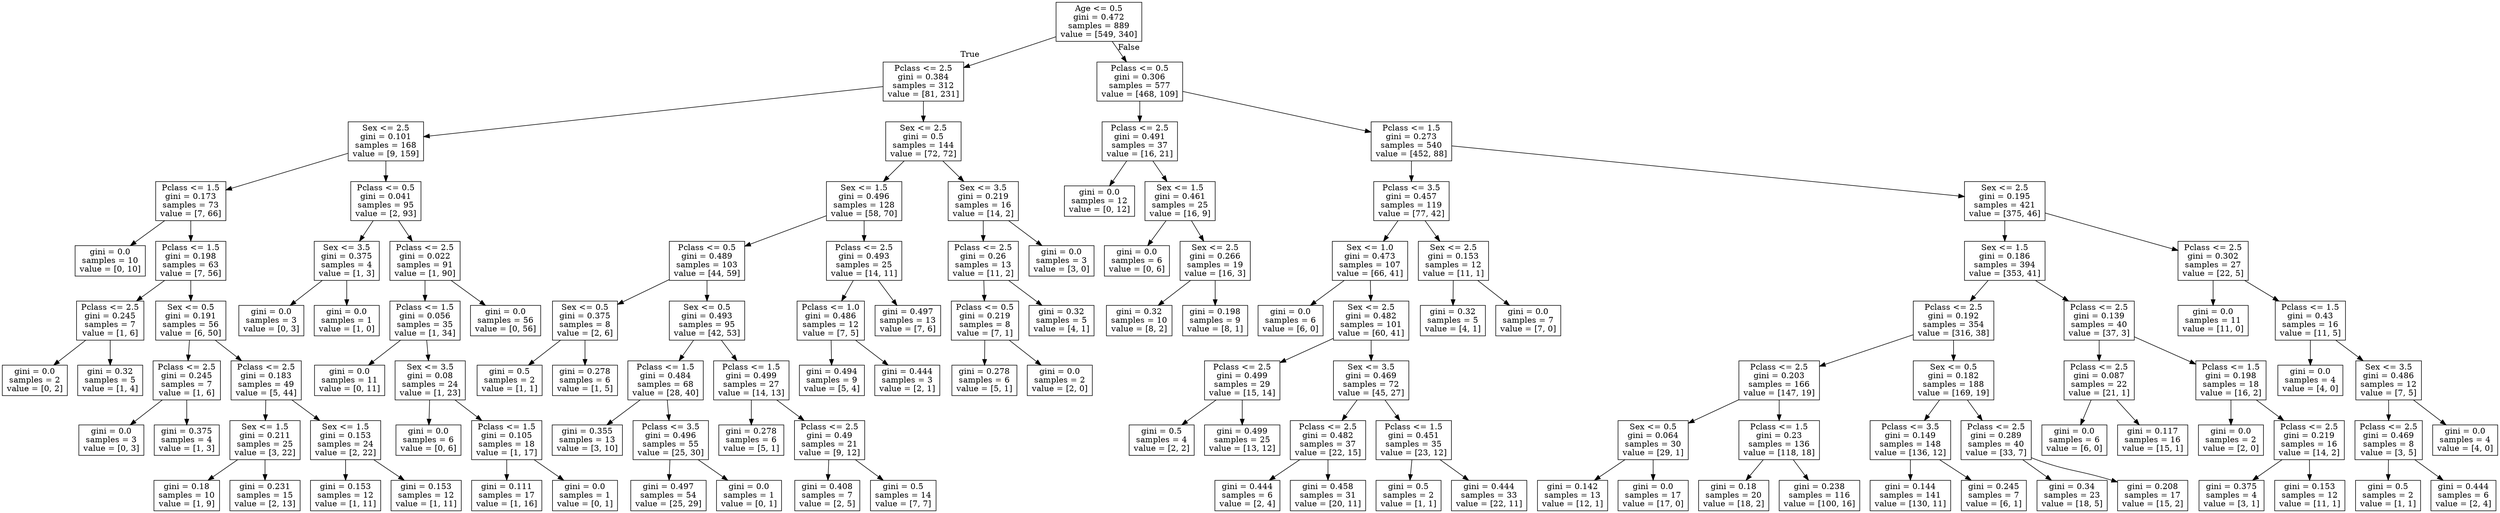 digraph Tree {
node [shape=box] ;
0 [label="Age <= 0.5\ngini = 0.472\nsamples = 889\nvalue = [549, 340]"] ;
1 [label="Pclass <= 2.5\ngini = 0.384\nsamples = 312\nvalue = [81, 231]"] ;
0 -> 1 [labeldistance=2.5, labelangle=45, headlabel="True"] ;
2 [label="Sex <= 2.5\ngini = 0.101\nsamples = 168\nvalue = [9, 159]"] ;
1 -> 2 ;
3 [label="Pclass <= 1.5\ngini = 0.173\nsamples = 73\nvalue = [7, 66]"] ;
2 -> 3 ;
4 [label="gini = 0.0\nsamples = 10\nvalue = [0, 10]"] ;
3 -> 4 ;
5 [label="Pclass <= 1.5\ngini = 0.198\nsamples = 63\nvalue = [7, 56]"] ;
3 -> 5 ;
6 [label="Pclass <= 2.5\ngini = 0.245\nsamples = 7\nvalue = [1, 6]"] ;
5 -> 6 ;
7 [label="gini = 0.0\nsamples = 2\nvalue = [0, 2]"] ;
6 -> 7 ;
8 [label="gini = 0.32\nsamples = 5\nvalue = [1, 4]"] ;
6 -> 8 ;
9 [label="Sex <= 0.5\ngini = 0.191\nsamples = 56\nvalue = [6, 50]"] ;
5 -> 9 ;
10 [label="Pclass <= 2.5\ngini = 0.245\nsamples = 7\nvalue = [1, 6]"] ;
9 -> 10 ;
11 [label="gini = 0.0\nsamples = 3\nvalue = [0, 3]"] ;
10 -> 11 ;
12 [label="gini = 0.375\nsamples = 4\nvalue = [1, 3]"] ;
10 -> 12 ;
13 [label="Pclass <= 2.5\ngini = 0.183\nsamples = 49\nvalue = [5, 44]"] ;
9 -> 13 ;
14 [label="Sex <= 1.5\ngini = 0.211\nsamples = 25\nvalue = [3, 22]"] ;
13 -> 14 ;
15 [label="gini = 0.18\nsamples = 10\nvalue = [1, 9]"] ;
14 -> 15 ;
16 [label="gini = 0.231\nsamples = 15\nvalue = [2, 13]"] ;
14 -> 16 ;
17 [label="Sex <= 1.5\ngini = 0.153\nsamples = 24\nvalue = [2, 22]"] ;
13 -> 17 ;
18 [label="gini = 0.153\nsamples = 12\nvalue = [1, 11]"] ;
17 -> 18 ;
19 [label="gini = 0.153\nsamples = 12\nvalue = [1, 11]"] ;
17 -> 19 ;
20 [label="Pclass <= 0.5\ngini = 0.041\nsamples = 95\nvalue = [2, 93]"] ;
2 -> 20 ;
21 [label="Sex <= 3.5\ngini = 0.375\nsamples = 4\nvalue = [1, 3]"] ;
20 -> 21 ;
22 [label="gini = 0.0\nsamples = 3\nvalue = [0, 3]"] ;
21 -> 22 ;
23 [label="gini = 0.0\nsamples = 1\nvalue = [1, 0]"] ;
21 -> 23 ;
24 [label="Pclass <= 2.5\ngini = 0.022\nsamples = 91\nvalue = [1, 90]"] ;
20 -> 24 ;
25 [label="Pclass <= 1.5\ngini = 0.056\nsamples = 35\nvalue = [1, 34]"] ;
24 -> 25 ;
26 [label="gini = 0.0\nsamples = 11\nvalue = [0, 11]"] ;
25 -> 26 ;
27 [label="Sex <= 3.5\ngini = 0.08\nsamples = 24\nvalue = [1, 23]"] ;
25 -> 27 ;
28 [label="gini = 0.0\nsamples = 6\nvalue = [0, 6]"] ;
27 -> 28 ;
29 [label="Pclass <= 1.5\ngini = 0.105\nsamples = 18\nvalue = [1, 17]"] ;
27 -> 29 ;
30 [label="gini = 0.111\nsamples = 17\nvalue = [1, 16]"] ;
29 -> 30 ;
31 [label="gini = 0.0\nsamples = 1\nvalue = [0, 1]"] ;
29 -> 31 ;
32 [label="gini = 0.0\nsamples = 56\nvalue = [0, 56]"] ;
24 -> 32 ;
33 [label="Sex <= 2.5\ngini = 0.5\nsamples = 144\nvalue = [72, 72]"] ;
1 -> 33 ;
34 [label="Sex <= 1.5\ngini = 0.496\nsamples = 128\nvalue = [58, 70]"] ;
33 -> 34 ;
35 [label="Pclass <= 0.5\ngini = 0.489\nsamples = 103\nvalue = [44, 59]"] ;
34 -> 35 ;
36 [label="Sex <= 0.5\ngini = 0.375\nsamples = 8\nvalue = [2, 6]"] ;
35 -> 36 ;
37 [label="gini = 0.5\nsamples = 2\nvalue = [1, 1]"] ;
36 -> 37 ;
38 [label="gini = 0.278\nsamples = 6\nvalue = [1, 5]"] ;
36 -> 38 ;
39 [label="Sex <= 0.5\ngini = 0.493\nsamples = 95\nvalue = [42, 53]"] ;
35 -> 39 ;
40 [label="Pclass <= 1.5\ngini = 0.484\nsamples = 68\nvalue = [28, 40]"] ;
39 -> 40 ;
41 [label="gini = 0.355\nsamples = 13\nvalue = [3, 10]"] ;
40 -> 41 ;
42 [label="Pclass <= 3.5\ngini = 0.496\nsamples = 55\nvalue = [25, 30]"] ;
40 -> 42 ;
43 [label="gini = 0.497\nsamples = 54\nvalue = [25, 29]"] ;
42 -> 43 ;
44 [label="gini = 0.0\nsamples = 1\nvalue = [0, 1]"] ;
42 -> 44 ;
45 [label="Pclass <= 1.5\ngini = 0.499\nsamples = 27\nvalue = [14, 13]"] ;
39 -> 45 ;
46 [label="gini = 0.278\nsamples = 6\nvalue = [5, 1]"] ;
45 -> 46 ;
47 [label="Pclass <= 2.5\ngini = 0.49\nsamples = 21\nvalue = [9, 12]"] ;
45 -> 47 ;
48 [label="gini = 0.408\nsamples = 7\nvalue = [2, 5]"] ;
47 -> 48 ;
49 [label="gini = 0.5\nsamples = 14\nvalue = [7, 7]"] ;
47 -> 49 ;
50 [label="Pclass <= 2.5\ngini = 0.493\nsamples = 25\nvalue = [14, 11]"] ;
34 -> 50 ;
51 [label="Pclass <= 1.0\ngini = 0.486\nsamples = 12\nvalue = [7, 5]"] ;
50 -> 51 ;
52 [label="gini = 0.494\nsamples = 9\nvalue = [5, 4]"] ;
51 -> 52 ;
53 [label="gini = 0.444\nsamples = 3\nvalue = [2, 1]"] ;
51 -> 53 ;
54 [label="gini = 0.497\nsamples = 13\nvalue = [7, 6]"] ;
50 -> 54 ;
55 [label="Sex <= 3.5\ngini = 0.219\nsamples = 16\nvalue = [14, 2]"] ;
33 -> 55 ;
56 [label="Pclass <= 2.5\ngini = 0.26\nsamples = 13\nvalue = [11, 2]"] ;
55 -> 56 ;
57 [label="Pclass <= 0.5\ngini = 0.219\nsamples = 8\nvalue = [7, 1]"] ;
56 -> 57 ;
58 [label="gini = 0.278\nsamples = 6\nvalue = [5, 1]"] ;
57 -> 58 ;
59 [label="gini = 0.0\nsamples = 2\nvalue = [2, 0]"] ;
57 -> 59 ;
60 [label="gini = 0.32\nsamples = 5\nvalue = [4, 1]"] ;
56 -> 60 ;
61 [label="gini = 0.0\nsamples = 3\nvalue = [3, 0]"] ;
55 -> 61 ;
62 [label="Pclass <= 0.5\ngini = 0.306\nsamples = 577\nvalue = [468, 109]"] ;
0 -> 62 [labeldistance=2.5, labelangle=-45, headlabel="False"] ;
63 [label="Pclass <= 2.5\ngini = 0.491\nsamples = 37\nvalue = [16, 21]"] ;
62 -> 63 ;
64 [label="gini = 0.0\nsamples = 12\nvalue = [0, 12]"] ;
63 -> 64 ;
65 [label="Sex <= 1.5\ngini = 0.461\nsamples = 25\nvalue = [16, 9]"] ;
63 -> 65 ;
66 [label="gini = 0.0\nsamples = 6\nvalue = [0, 6]"] ;
65 -> 66 ;
67 [label="Sex <= 2.5\ngini = 0.266\nsamples = 19\nvalue = [16, 3]"] ;
65 -> 67 ;
68 [label="gini = 0.32\nsamples = 10\nvalue = [8, 2]"] ;
67 -> 68 ;
69 [label="gini = 0.198\nsamples = 9\nvalue = [8, 1]"] ;
67 -> 69 ;
70 [label="Pclass <= 1.5\ngini = 0.273\nsamples = 540\nvalue = [452, 88]"] ;
62 -> 70 ;
71 [label="Pclass <= 3.5\ngini = 0.457\nsamples = 119\nvalue = [77, 42]"] ;
70 -> 71 ;
72 [label="Sex <= 1.0\ngini = 0.473\nsamples = 107\nvalue = [66, 41]"] ;
71 -> 72 ;
73 [label="gini = 0.0\nsamples = 6\nvalue = [6, 0]"] ;
72 -> 73 ;
74 [label="Sex <= 2.5\ngini = 0.482\nsamples = 101\nvalue = [60, 41]"] ;
72 -> 74 ;
75 [label="Pclass <= 2.5\ngini = 0.499\nsamples = 29\nvalue = [15, 14]"] ;
74 -> 75 ;
76 [label="gini = 0.5\nsamples = 4\nvalue = [2, 2]"] ;
75 -> 76 ;
77 [label="gini = 0.499\nsamples = 25\nvalue = [13, 12]"] ;
75 -> 77 ;
78 [label="Sex <= 3.5\ngini = 0.469\nsamples = 72\nvalue = [45, 27]"] ;
74 -> 78 ;
79 [label="Pclass <= 2.5\ngini = 0.482\nsamples = 37\nvalue = [22, 15]"] ;
78 -> 79 ;
80 [label="gini = 0.444\nsamples = 6\nvalue = [2, 4]"] ;
79 -> 80 ;
81 [label="gini = 0.458\nsamples = 31\nvalue = [20, 11]"] ;
79 -> 81 ;
82 [label="Pclass <= 1.5\ngini = 0.451\nsamples = 35\nvalue = [23, 12]"] ;
78 -> 82 ;
83 [label="gini = 0.5\nsamples = 2\nvalue = [1, 1]"] ;
82 -> 83 ;
84 [label="gini = 0.444\nsamples = 33\nvalue = [22, 11]"] ;
82 -> 84 ;
85 [label="Sex <= 2.5\ngini = 0.153\nsamples = 12\nvalue = [11, 1]"] ;
71 -> 85 ;
86 [label="gini = 0.32\nsamples = 5\nvalue = [4, 1]"] ;
85 -> 86 ;
87 [label="gini = 0.0\nsamples = 7\nvalue = [7, 0]"] ;
85 -> 87 ;
88 [label="Sex <= 2.5\ngini = 0.195\nsamples = 421\nvalue = [375, 46]"] ;
70 -> 88 ;
89 [label="Sex <= 1.5\ngini = 0.186\nsamples = 394\nvalue = [353, 41]"] ;
88 -> 89 ;
90 [label="Pclass <= 2.5\ngini = 0.192\nsamples = 354\nvalue = [316, 38]"] ;
89 -> 90 ;
91 [label="Pclass <= 2.5\ngini = 0.203\nsamples = 166\nvalue = [147, 19]"] ;
90 -> 91 ;
92 [label="Sex <= 0.5\ngini = 0.064\nsamples = 30\nvalue = [29, 1]"] ;
91 -> 92 ;
93 [label="gini = 0.142\nsamples = 13\nvalue = [12, 1]"] ;
92 -> 93 ;
94 [label="gini = 0.0\nsamples = 17\nvalue = [17, 0]"] ;
92 -> 94 ;
95 [label="Pclass <= 1.5\ngini = 0.23\nsamples = 136\nvalue = [118, 18]"] ;
91 -> 95 ;
96 [label="gini = 0.18\nsamples = 20\nvalue = [18, 2]"] ;
95 -> 96 ;
97 [label="gini = 0.238\nsamples = 116\nvalue = [100, 16]"] ;
95 -> 97 ;
98 [label="Sex <= 0.5\ngini = 0.182\nsamples = 188\nvalue = [169, 19]"] ;
90 -> 98 ;
99 [label="Pclass <= 3.5\ngini = 0.149\nsamples = 148\nvalue = [136, 12]"] ;
98 -> 99 ;
100 [label="gini = 0.144\nsamples = 141\nvalue = [130, 11]"] ;
99 -> 100 ;
101 [label="gini = 0.245\nsamples = 7\nvalue = [6, 1]"] ;
99 -> 101 ;
102 [label="Pclass <= 2.5\ngini = 0.289\nsamples = 40\nvalue = [33, 7]"] ;
98 -> 102 ;
103 [label="gini = 0.34\nsamples = 23\nvalue = [18, 5]"] ;
102 -> 103 ;
104 [label="gini = 0.208\nsamples = 17\nvalue = [15, 2]"] ;
102 -> 104 ;
105 [label="Pclass <= 2.5\ngini = 0.139\nsamples = 40\nvalue = [37, 3]"] ;
89 -> 105 ;
106 [label="Pclass <= 2.5\ngini = 0.087\nsamples = 22\nvalue = [21, 1]"] ;
105 -> 106 ;
107 [label="gini = 0.0\nsamples = 6\nvalue = [6, 0]"] ;
106 -> 107 ;
108 [label="gini = 0.117\nsamples = 16\nvalue = [15, 1]"] ;
106 -> 108 ;
109 [label="Pclass <= 1.5\ngini = 0.198\nsamples = 18\nvalue = [16, 2]"] ;
105 -> 109 ;
110 [label="gini = 0.0\nsamples = 2\nvalue = [2, 0]"] ;
109 -> 110 ;
111 [label="Pclass <= 2.5\ngini = 0.219\nsamples = 16\nvalue = [14, 2]"] ;
109 -> 111 ;
112 [label="gini = 0.375\nsamples = 4\nvalue = [3, 1]"] ;
111 -> 112 ;
113 [label="gini = 0.153\nsamples = 12\nvalue = [11, 1]"] ;
111 -> 113 ;
114 [label="Pclass <= 2.5\ngini = 0.302\nsamples = 27\nvalue = [22, 5]"] ;
88 -> 114 ;
115 [label="gini = 0.0\nsamples = 11\nvalue = [11, 0]"] ;
114 -> 115 ;
116 [label="Pclass <= 1.5\ngini = 0.43\nsamples = 16\nvalue = [11, 5]"] ;
114 -> 116 ;
117 [label="gini = 0.0\nsamples = 4\nvalue = [4, 0]"] ;
116 -> 117 ;
118 [label="Sex <= 3.5\ngini = 0.486\nsamples = 12\nvalue = [7, 5]"] ;
116 -> 118 ;
119 [label="Pclass <= 2.5\ngini = 0.469\nsamples = 8\nvalue = [3, 5]"] ;
118 -> 119 ;
120 [label="gini = 0.5\nsamples = 2\nvalue = [1, 1]"] ;
119 -> 120 ;
121 [label="gini = 0.444\nsamples = 6\nvalue = [2, 4]"] ;
119 -> 121 ;
122 [label="gini = 0.0\nsamples = 4\nvalue = [4, 0]"] ;
118 -> 122 ;
}